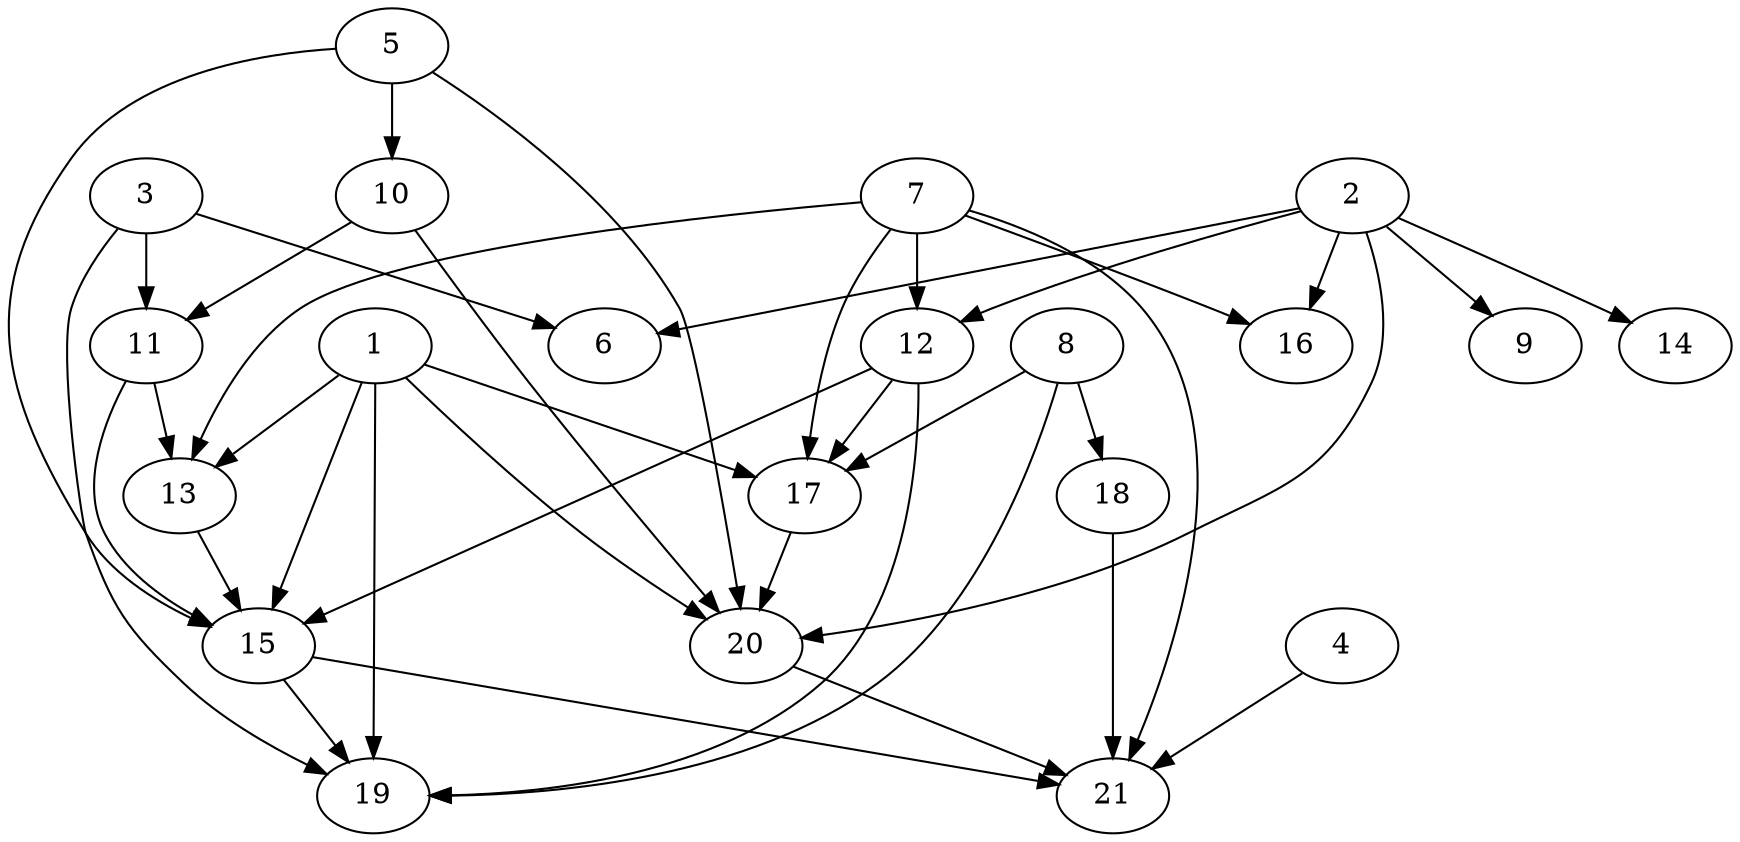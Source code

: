 digraph "core_16p_gb_Random_Nodes_21_Density_1.86_CCR_0.10_WeightType_Random_schedule.gxl" {
	1	 [Weight=164];
	13	 [Weight=98];
	1 -> 13	 [Weight=9];
	15	 [Weight=131];
	1 -> 15	 [Weight=6];
	17	 [Weight=147];
	1 -> 17	 [Weight=8];
	19	 [Weight=164];
	1 -> 19	 [Weight=4];
	20	 [Weight=82];
	1 -> 20	 [Weight=3];
	2	 [Weight=98];
	6	 [Weight=115];
	2 -> 6	 [Weight=4];
	9	 [Weight=147];
	2 -> 9	 [Weight=9];
	12	 [Weight=82];
	2 -> 12	 [Weight=9];
	14	 [Weight=115];
	2 -> 14	 [Weight=4];
	16	 [Weight=65];
	2 -> 16	 [Weight=8];
	2 -> 20	 [Weight=2];
	3	 [Weight=115];
	3 -> 6	 [Weight=6];
	11	 [Weight=82];
	3 -> 11	 [Weight=7];
	3 -> 19	 [Weight=5];
	4	 [Weight=33];
	21	 [Weight=164];
	4 -> 21	 [Weight=2];
	5	 [Weight=65];
	10	 [Weight=131];
	5 -> 10	 [Weight=8];
	5 -> 15	 [Weight=10];
	5 -> 20	 [Weight=4];
	7	 [Weight=49];
	7 -> 12	 [Weight=2];
	7 -> 13	 [Weight=9];
	7 -> 16	 [Weight=4];
	7 -> 17	 [Weight=5];
	7 -> 21	 [Weight=4];
	8	 [Weight=147];
	8 -> 17	 [Weight=8];
	18	 [Weight=98];
	8 -> 18	 [Weight=8];
	8 -> 19	 [Weight=5];
	10 -> 11	 [Weight=8];
	10 -> 20	 [Weight=7];
	11 -> 13	 [Weight=8];
	11 -> 15	 [Weight=2];
	12 -> 15	 [Weight=4];
	12 -> 17	 [Weight=2];
	12 -> 19	 [Weight=2];
	13 -> 15	 [Weight=9];
	15 -> 19	 [Weight=6];
	15 -> 21	 [Weight=6];
	17 -> 20	 [Weight=9];
	18 -> 21	 [Weight=7];
	20 -> 21	 [Weight=6];
}
